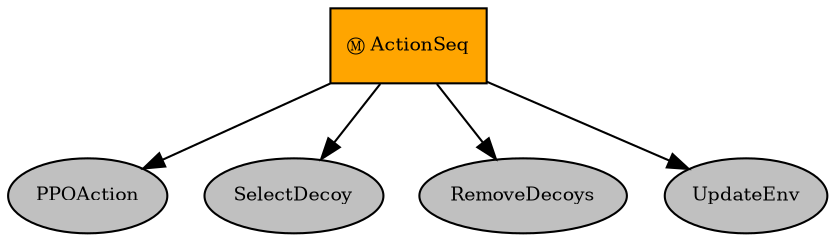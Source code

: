 digraph pastafarianism {
ordering=out;
graph [fontname="times-roman"];
node [fontname="times-roman"];
edge [fontname="times-roman"];
ActionSeq [fillcolor=orange, fontcolor=black, fontsize=9, label="Ⓜ ActionSeq", shape=box, style=filled];
PPOAction [fillcolor=gray, fontcolor=black, fontsize=9, label=PPOAction, shape=ellipse, style=filled];
ActionSeq -> PPOAction;
SelectDecoy [fillcolor=gray, fontcolor=black, fontsize=9, label=SelectDecoy, shape=ellipse, style=filled];
ActionSeq -> SelectDecoy;
RemoveDecoys [fillcolor=gray, fontcolor=black, fontsize=9, label=RemoveDecoys, shape=ellipse, style=filled];
ActionSeq -> RemoveDecoys;
UpdateEnv [fillcolor=gray, fontcolor=black, fontsize=9, label=UpdateEnv, shape=ellipse, style=filled];
ActionSeq -> UpdateEnv;
}
